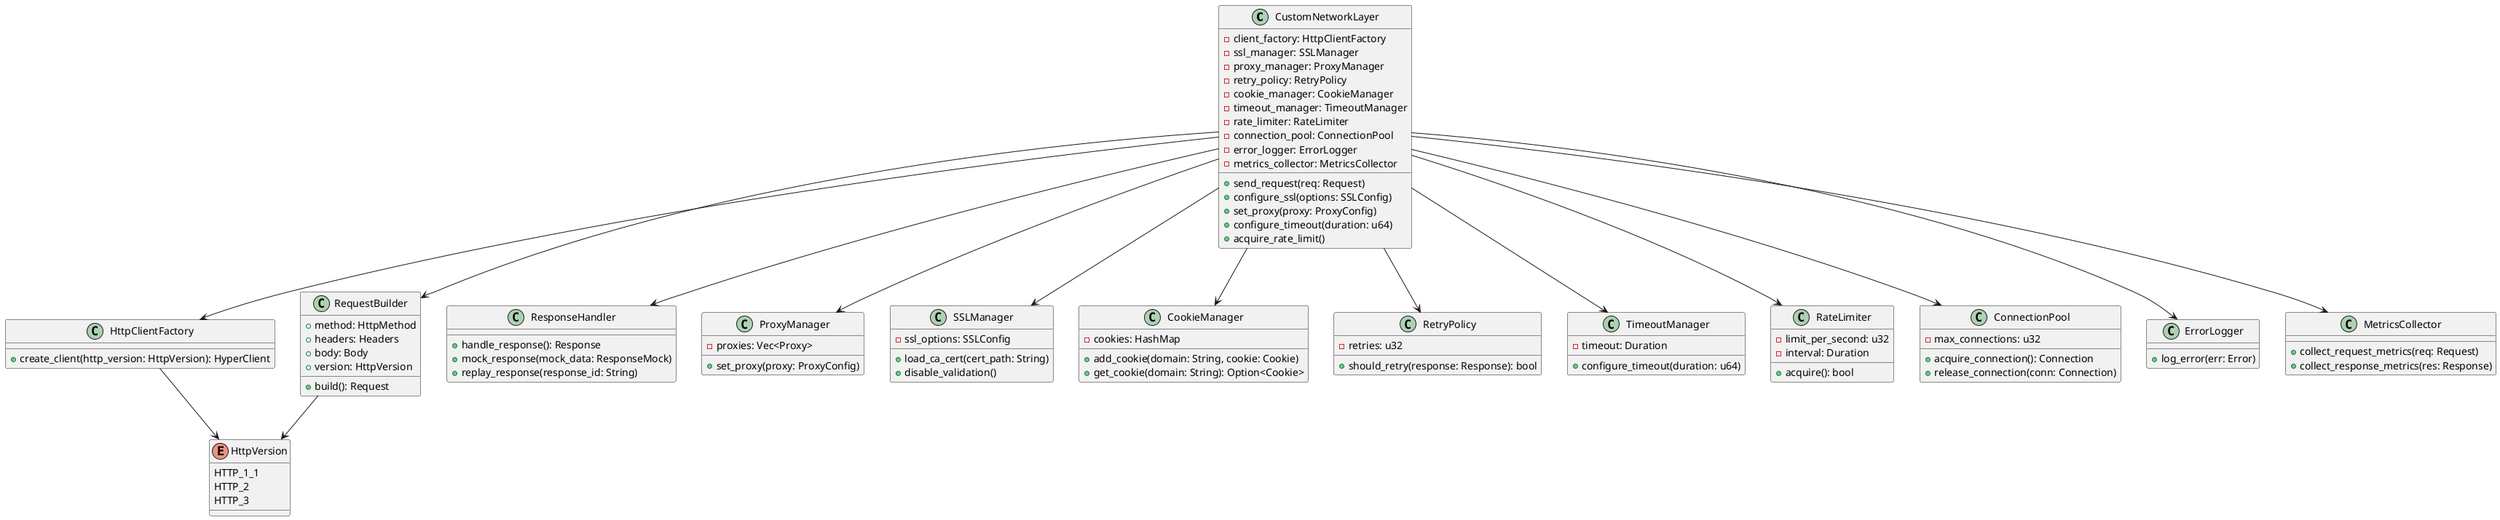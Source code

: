 @startuml

' Define core components
class CustomNetworkLayer {
  - client_factory: HttpClientFactory
  - ssl_manager: SSLManager
  - proxy_manager: ProxyManager
  - retry_policy: RetryPolicy
  - cookie_manager: CookieManager
  - timeout_manager: TimeoutManager
  - rate_limiter: RateLimiter
  - connection_pool: ConnectionPool
  - error_logger: ErrorLogger
  - metrics_collector: MetricsCollector
  + send_request(req: Request)
  + configure_ssl(options: SSLConfig)
  + set_proxy(proxy: ProxyConfig)
  + configure_timeout(duration: u64)
  + acquire_rate_limit()
}

class HttpClientFactory {
  + create_client(http_version: HttpVersion): HyperClient
}

class RequestBuilder {
  + method: HttpMethod
  + headers: Headers
  + body: Body
  + version: HttpVersion
  + build(): Request
}

class ResponseHandler {
  + handle_response(): Response
  + mock_response(mock_data: ResponseMock)
  + replay_response(response_id: String)
}

class ProxyManager {
  - proxies: Vec<Proxy>
  + set_proxy(proxy: ProxyConfig)
}

class SSLManager {
  - ssl_options: SSLConfig
  + load_ca_cert(cert_path: String)
  + disable_validation()
}

class CookieManager {
  - cookies: HashMap
  + add_cookie(domain: String, cookie: Cookie)
  + get_cookie(domain: String): Option<Cookie>
}

class RetryPolicy {
  - retries: u32
  + should_retry(response: Response): bool
}

class TimeoutManager {
  - timeout: Duration
  + configure_timeout(duration: u64)
}

class RateLimiter {
  - limit_per_second: u32
  - interval: Duration
  + acquire(): bool
}

class ConnectionPool {
  - max_connections: u32
  + acquire_connection(): Connection
  + release_connection(conn: Connection)
}

class ErrorLogger {
  + log_error(err: Error)
}

class MetricsCollector {
  + collect_request_metrics(req: Request)
  + collect_response_metrics(res: Response)
}

enum HttpVersion {
  HTTP_1_1
  HTTP_2
  HTTP_3
}

CustomNetworkLayer --> HttpClientFactory
CustomNetworkLayer --> RequestBuilder
CustomNetworkLayer --> ResponseHandler
CustomNetworkLayer --> ProxyManager
CustomNetworkLayer --> SSLManager
CustomNetworkLayer --> CookieManager
CustomNetworkLayer --> RetryPolicy
CustomNetworkLayer --> TimeoutManager
CustomNetworkLayer --> RateLimiter
CustomNetworkLayer --> ConnectionPool
CustomNetworkLayer --> ErrorLogger
CustomNetworkLayer --> MetricsCollector
RequestBuilder --> HttpVersion
HttpClientFactory --> HttpVersion

@enduml
